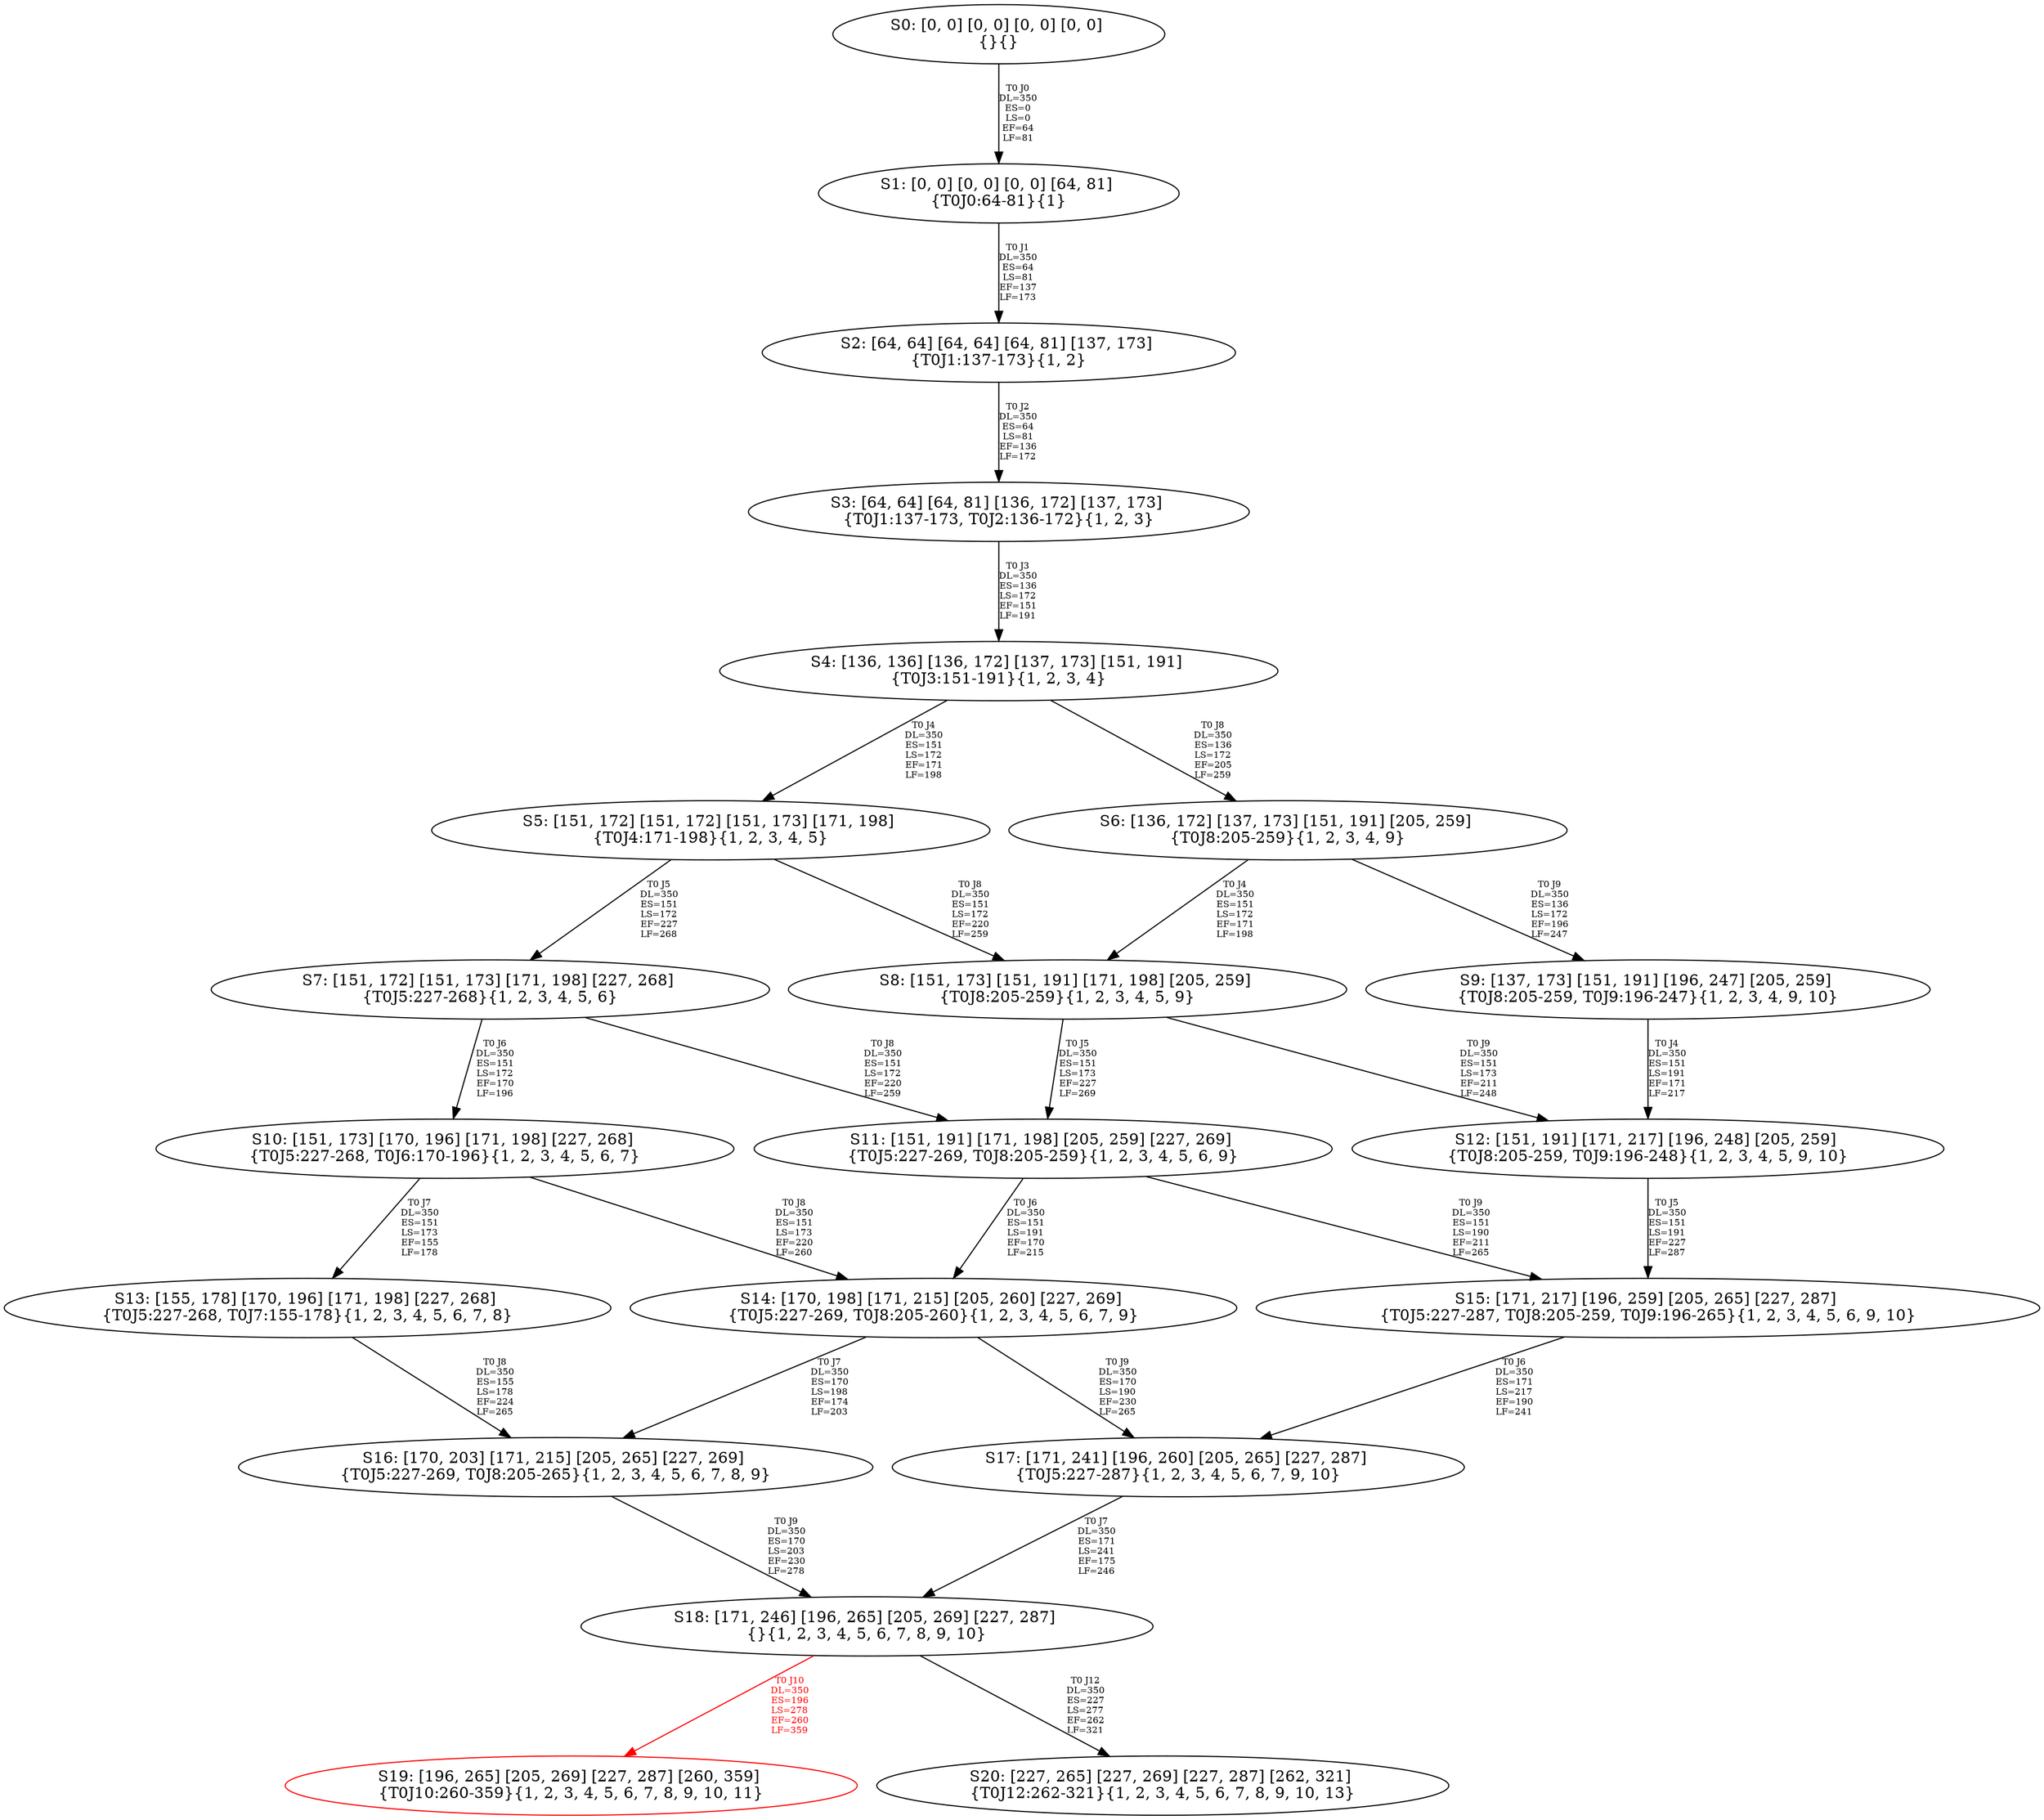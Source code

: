 digraph {
	S0[label="S0: [0, 0] [0, 0] [0, 0] [0, 0] \n{}{}"];
	S1[label="S1: [0, 0] [0, 0] [0, 0] [64, 81] \n{T0J0:64-81}{1}"];
	S2[label="S2: [64, 64] [64, 64] [64, 81] [137, 173] \n{T0J1:137-173}{1, 2}"];
	S3[label="S3: [64, 64] [64, 81] [136, 172] [137, 173] \n{T0J1:137-173, T0J2:136-172}{1, 2, 3}"];
	S4[label="S4: [136, 136] [136, 172] [137, 173] [151, 191] \n{T0J3:151-191}{1, 2, 3, 4}"];
	S5[label="S5: [151, 172] [151, 172] [151, 173] [171, 198] \n{T0J4:171-198}{1, 2, 3, 4, 5}"];
	S6[label="S6: [136, 172] [137, 173] [151, 191] [205, 259] \n{T0J8:205-259}{1, 2, 3, 4, 9}"];
	S7[label="S7: [151, 172] [151, 173] [171, 198] [227, 268] \n{T0J5:227-268}{1, 2, 3, 4, 5, 6}"];
	S8[label="S8: [151, 173] [151, 191] [171, 198] [205, 259] \n{T0J8:205-259}{1, 2, 3, 4, 5, 9}"];
	S9[label="S9: [137, 173] [151, 191] [196, 247] [205, 259] \n{T0J8:205-259, T0J9:196-247}{1, 2, 3, 4, 9, 10}"];
	S10[label="S10: [151, 173] [170, 196] [171, 198] [227, 268] \n{T0J5:227-268, T0J6:170-196}{1, 2, 3, 4, 5, 6, 7}"];
	S11[label="S11: [151, 191] [171, 198] [205, 259] [227, 269] \n{T0J5:227-269, T0J8:205-259}{1, 2, 3, 4, 5, 6, 9}"];
	S12[label="S12: [151, 191] [171, 217] [196, 248] [205, 259] \n{T0J8:205-259, T0J9:196-248}{1, 2, 3, 4, 5, 9, 10}"];
	S13[label="S13: [155, 178] [170, 196] [171, 198] [227, 268] \n{T0J5:227-268, T0J7:155-178}{1, 2, 3, 4, 5, 6, 7, 8}"];
	S14[label="S14: [170, 198] [171, 215] [205, 260] [227, 269] \n{T0J5:227-269, T0J8:205-260}{1, 2, 3, 4, 5, 6, 7, 9}"];
	S15[label="S15: [171, 217] [196, 259] [205, 265] [227, 287] \n{T0J5:227-287, T0J8:205-259, T0J9:196-265}{1, 2, 3, 4, 5, 6, 9, 10}"];
	S16[label="S16: [170, 203] [171, 215] [205, 265] [227, 269] \n{T0J5:227-269, T0J8:205-265}{1, 2, 3, 4, 5, 6, 7, 8, 9}"];
	S17[label="S17: [171, 241] [196, 260] [205, 265] [227, 287] \n{T0J5:227-287}{1, 2, 3, 4, 5, 6, 7, 9, 10}"];
	S18[label="S18: [171, 246] [196, 265] [205, 269] [227, 287] \n{}{1, 2, 3, 4, 5, 6, 7, 8, 9, 10}"];
	S19[label="S19: [196, 265] [205, 269] [227, 287] [260, 359] \n{T0J10:260-359}{1, 2, 3, 4, 5, 6, 7, 8, 9, 10, 11}"];
	S20[label="S20: [227, 265] [227, 269] [227, 287] [262, 321] \n{T0J12:262-321}{1, 2, 3, 4, 5, 6, 7, 8, 9, 10, 13}"];
	S0 -> S1[label="T0 J0\nDL=350\nES=0\nLS=0\nEF=64\nLF=81",fontsize=8];
	S1 -> S2[label="T0 J1\nDL=350\nES=64\nLS=81\nEF=137\nLF=173",fontsize=8];
	S2 -> S3[label="T0 J2\nDL=350\nES=64\nLS=81\nEF=136\nLF=172",fontsize=8];
	S3 -> S4[label="T0 J3\nDL=350\nES=136\nLS=172\nEF=151\nLF=191",fontsize=8];
	S4 -> S5[label="T0 J4\nDL=350\nES=151\nLS=172\nEF=171\nLF=198",fontsize=8];
	S4 -> S6[label="T0 J8\nDL=350\nES=136\nLS=172\nEF=205\nLF=259",fontsize=8];
	S5 -> S7[label="T0 J5\nDL=350\nES=151\nLS=172\nEF=227\nLF=268",fontsize=8];
	S5 -> S8[label="T0 J8\nDL=350\nES=151\nLS=172\nEF=220\nLF=259",fontsize=8];
	S6 -> S8[label="T0 J4\nDL=350\nES=151\nLS=172\nEF=171\nLF=198",fontsize=8];
	S6 -> S9[label="T0 J9\nDL=350\nES=136\nLS=172\nEF=196\nLF=247",fontsize=8];
	S7 -> S10[label="T0 J6\nDL=350\nES=151\nLS=172\nEF=170\nLF=196",fontsize=8];
	S7 -> S11[label="T0 J8\nDL=350\nES=151\nLS=172\nEF=220\nLF=259",fontsize=8];
	S8 -> S11[label="T0 J5\nDL=350\nES=151\nLS=173\nEF=227\nLF=269",fontsize=8];
	S8 -> S12[label="T0 J9\nDL=350\nES=151\nLS=173\nEF=211\nLF=248",fontsize=8];
	S9 -> S12[label="T0 J4\nDL=350\nES=151\nLS=191\nEF=171\nLF=217",fontsize=8];
	S10 -> S13[label="T0 J7\nDL=350\nES=151\nLS=173\nEF=155\nLF=178",fontsize=8];
	S10 -> S14[label="T0 J8\nDL=350\nES=151\nLS=173\nEF=220\nLF=260",fontsize=8];
	S11 -> S14[label="T0 J6\nDL=350\nES=151\nLS=191\nEF=170\nLF=215",fontsize=8];
	S11 -> S15[label="T0 J9\nDL=350\nES=151\nLS=190\nEF=211\nLF=265",fontsize=8];
	S12 -> S15[label="T0 J5\nDL=350\nES=151\nLS=191\nEF=227\nLF=287",fontsize=8];
	S13 -> S16[label="T0 J8\nDL=350\nES=155\nLS=178\nEF=224\nLF=265",fontsize=8];
	S14 -> S16[label="T0 J7\nDL=350\nES=170\nLS=198\nEF=174\nLF=203",fontsize=8];
	S14 -> S17[label="T0 J9\nDL=350\nES=170\nLS=190\nEF=230\nLF=265",fontsize=8];
	S15 -> S17[label="T0 J6\nDL=350\nES=171\nLS=217\nEF=190\nLF=241",fontsize=8];
	S16 -> S18[label="T0 J9\nDL=350\nES=170\nLS=203\nEF=230\nLF=278",fontsize=8];
	S17 -> S18[label="T0 J7\nDL=350\nES=171\nLS=241\nEF=175\nLF=246",fontsize=8];
	S18 -> S19[label="T0 J10\nDL=350\nES=196\nLS=278\nEF=260\nLF=359",color=Red,fontcolor=Red,fontsize=8];
S19[color=Red];
	S18 -> S20[label="T0 J12\nDL=350\nES=227\nLS=277\nEF=262\nLF=321",fontsize=8];
}
